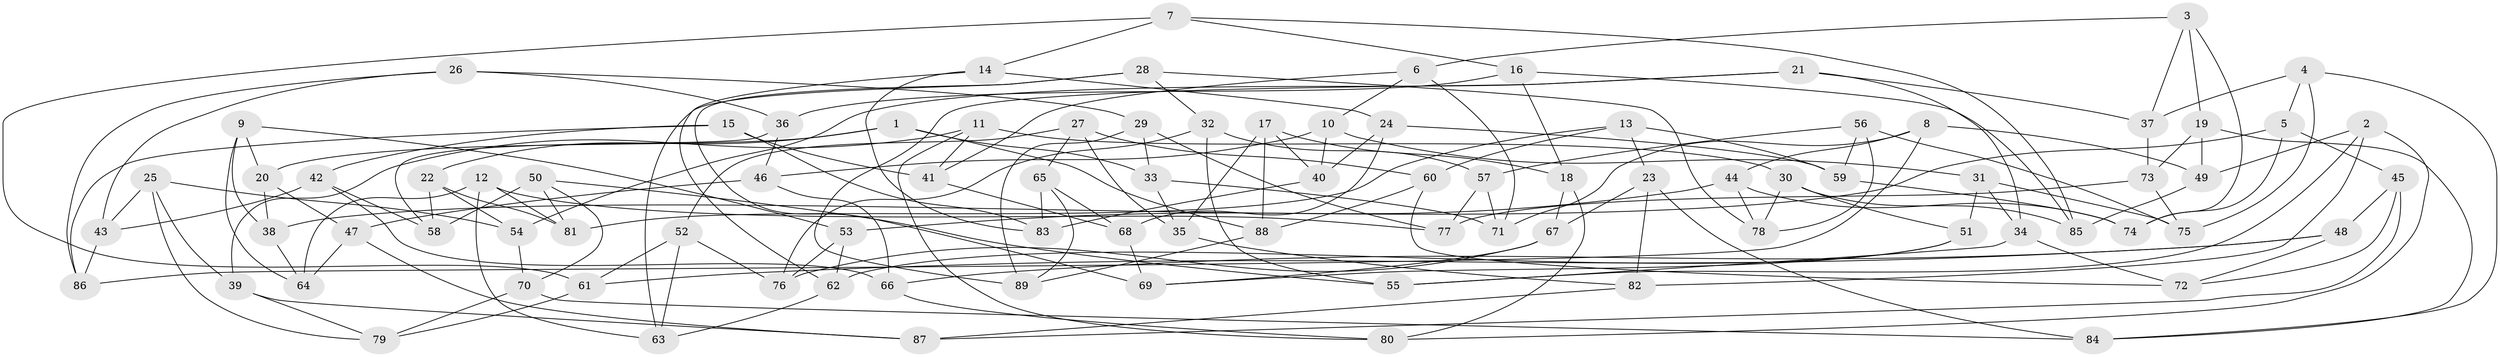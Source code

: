 // coarse degree distribution, {4: 0.5483870967741935, 6: 0.3548387096774194, 5: 0.08064516129032258, 3: 0.016129032258064516}
// Generated by graph-tools (version 1.1) at 2025/24/03/03/25 07:24:29]
// undirected, 89 vertices, 178 edges
graph export_dot {
graph [start="1"]
  node [color=gray90,style=filled];
  1;
  2;
  3;
  4;
  5;
  6;
  7;
  8;
  9;
  10;
  11;
  12;
  13;
  14;
  15;
  16;
  17;
  18;
  19;
  20;
  21;
  22;
  23;
  24;
  25;
  26;
  27;
  28;
  29;
  30;
  31;
  32;
  33;
  34;
  35;
  36;
  37;
  38;
  39;
  40;
  41;
  42;
  43;
  44;
  45;
  46;
  47;
  48;
  49;
  50;
  51;
  52;
  53;
  54;
  55;
  56;
  57;
  58;
  59;
  60;
  61;
  62;
  63;
  64;
  65;
  66;
  67;
  68;
  69;
  70;
  71;
  72;
  73;
  74;
  75;
  76;
  77;
  78;
  79;
  80;
  81;
  82;
  83;
  84;
  85;
  86;
  87;
  88;
  89;
  1 -- 22;
  1 -- 20;
  1 -- 33;
  1 -- 88;
  2 -- 80;
  2 -- 82;
  2 -- 49;
  2 -- 55;
  3 -- 6;
  3 -- 19;
  3 -- 74;
  3 -- 37;
  4 -- 75;
  4 -- 84;
  4 -- 37;
  4 -- 5;
  5 -- 74;
  5 -- 38;
  5 -- 45;
  6 -- 71;
  6 -- 10;
  6 -- 41;
  7 -- 16;
  7 -- 85;
  7 -- 14;
  7 -- 61;
  8 -- 71;
  8 -- 86;
  8 -- 44;
  8 -- 49;
  9 -- 64;
  9 -- 53;
  9 -- 20;
  9 -- 38;
  10 -- 31;
  10 -- 46;
  10 -- 40;
  11 -- 30;
  11 -- 80;
  11 -- 39;
  11 -- 41;
  12 -- 64;
  12 -- 77;
  12 -- 63;
  12 -- 81;
  13 -- 59;
  13 -- 23;
  13 -- 60;
  13 -- 81;
  14 -- 24;
  14 -- 62;
  14 -- 83;
  15 -- 41;
  15 -- 86;
  15 -- 83;
  15 -- 42;
  16 -- 18;
  16 -- 36;
  16 -- 85;
  17 -- 18;
  17 -- 40;
  17 -- 88;
  17 -- 35;
  18 -- 67;
  18 -- 80;
  19 -- 49;
  19 -- 73;
  19 -- 84;
  20 -- 47;
  20 -- 38;
  21 -- 54;
  21 -- 34;
  21 -- 37;
  21 -- 89;
  22 -- 81;
  22 -- 58;
  22 -- 54;
  23 -- 67;
  23 -- 84;
  23 -- 82;
  24 -- 59;
  24 -- 40;
  24 -- 68;
  25 -- 54;
  25 -- 79;
  25 -- 39;
  25 -- 43;
  26 -- 36;
  26 -- 29;
  26 -- 86;
  26 -- 43;
  27 -- 52;
  27 -- 65;
  27 -- 60;
  27 -- 35;
  28 -- 32;
  28 -- 63;
  28 -- 69;
  28 -- 78;
  29 -- 77;
  29 -- 33;
  29 -- 89;
  30 -- 78;
  30 -- 85;
  30 -- 51;
  31 -- 75;
  31 -- 51;
  31 -- 34;
  32 -- 57;
  32 -- 55;
  32 -- 76;
  33 -- 35;
  33 -- 71;
  34 -- 72;
  34 -- 55;
  35 -- 82;
  36 -- 58;
  36 -- 46;
  37 -- 73;
  38 -- 64;
  39 -- 79;
  39 -- 87;
  40 -- 83;
  41 -- 68;
  42 -- 58;
  42 -- 66;
  42 -- 43;
  43 -- 86;
  44 -- 74;
  44 -- 78;
  44 -- 53;
  45 -- 72;
  45 -- 87;
  45 -- 48;
  46 -- 66;
  46 -- 47;
  47 -- 87;
  47 -- 64;
  48 -- 61;
  48 -- 66;
  48 -- 72;
  49 -- 85;
  50 -- 58;
  50 -- 81;
  50 -- 55;
  50 -- 70;
  51 -- 62;
  51 -- 69;
  52 -- 61;
  52 -- 76;
  52 -- 63;
  53 -- 62;
  53 -- 76;
  54 -- 70;
  56 -- 59;
  56 -- 75;
  56 -- 57;
  56 -- 78;
  57 -- 71;
  57 -- 77;
  59 -- 74;
  60 -- 72;
  60 -- 88;
  61 -- 79;
  62 -- 63;
  65 -- 83;
  65 -- 89;
  65 -- 68;
  66 -- 80;
  67 -- 69;
  67 -- 76;
  68 -- 69;
  70 -- 84;
  70 -- 79;
  73 -- 77;
  73 -- 75;
  82 -- 87;
  88 -- 89;
}
